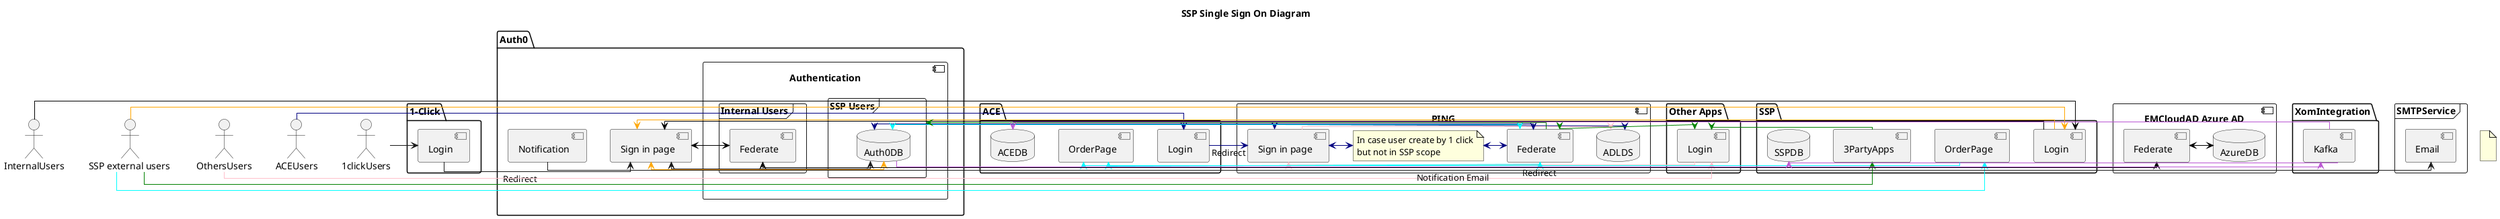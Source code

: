 @startuml
'https://plantuml.com/component-diagram

title SSP Single Sign On Diagram

skinparam linetype ortho


note as a
/'
    *1-CLick will use Auth0 as IDP
    ** <font color=red> 1 click need to provide Role/ permission  / Sold to / business line
    * No duplicate ID between 2 IDP
    * Not required ACE ID synch to SSP
    * SSP user need to exist in AUTH0 by
    ** Migration during go live
    ** New user Create from 1 Click process (API)
    ** Manully create user from new dashboard APP

    Remark
    * As of now 1 Click do not have the process to check duplicate email
    ** Create ID will fail with message that ID exist in other system please contact CS
    ** Required to manually disable id in PING
    ** <font color=red> Or we can auto disable / delete the ID but we should not allow customer to disable user out side their org
    * Required federation from PING to Auth0 , but federation from Auth0 to PING is not required
    * user can't have a mix role (admin + none admin)

    **Internal user **
    * Internal user can't use SSO to order page
    * We can set SSO for internal
    * <font color=red> Intenal user need to send to SSP !!!
    * **Internal user need to ACE via Back office**

    *To send email from AUTH0, 3party SMTPService need to be set up.

    *Ping or Auth0 may need to show the IDP option for user to select

'/


end note


together {
    actor "SSP external users " as SSPUsers
    actor ACEUsers
    actor OthersUsers
    actor 1clickUsers
    actor InternalUsers
}



package "Other Apps"{
    [Login] as OtherAppsLogin
}

package "SSP" {
   [Login] as SSPLogin
   [OrderPage] as SSPOrder
   [3PartyApps] as 3prApps
   database SSPDB
}
package "ACE"{
       [Login] as ACELogin
       [OrderPage] as AceOrder
       database ACEDB
}

package "1-Click" {
       [Login] as 1ClickLogon
}

package XomIntegration{
    [Kafka]
}


package "Auth0" {


    [Sign in page] as SingIn

    component "Authentication" {


      frame "SSP Users" as DBConnection {
        database Auth0DB
      }
      frame "Internal Users" as AzureConnection {
             [Federate] as Auth0AzureFederate
      }

    }

    [Notification]

}

component "EMCloudAD Azure AD" {
  database AzureDB
  [Federate] as AzureFederate
}



component "PING" {
  [Federate] as PingFederate
  [Sign in page] as PingSingIn
  database ADLDS
    note as n2
        In case user create by 1 click
        but not in SSP scope
    end note

}

frame SMTPService {
    [Email]
}


' 1click user log in
1clickUsers -> 1ClickLogon
1ClickLogon -> SingIn : Redirect
SingIn <-> Auth0DB


' ACE user
ACEUsers -> ACELogin #Navy
ACELogin -> PingSingIn #Navy : Redirect
PingSingIn <-> ADLDS #Navy
PingSingIn <-> n2 #Navy
n2 <-> PingFederate #Navy

PingFederate <-> Auth0DB #Navy


'Other Apps



OthersUsers -> OtherAppsLogin #Pink
OtherAppsLogin -> PingSingIn #Pink
PingSingIn -> ADLDS #Pink

' SSP external user
SSPUsers -> SSPLogin #Orange
SSPLogin -> SingIn #Orange
SingIn <-> Auth0DB #Orange

'SSP Extennal go to ACE
SSPUsers -> SSPOrder #Cyan
SSPOrder -> AceOrder #Cyan : Redirect
AceOrder <-> PingFederate #Cyan
PingFederate <-> Auth0DB #Cyan

' SSP external go to 3pr app
SSPUsers -> 3prApps #Green
3prApps -> OtherAppsLogin #Green
OtherAppsLogin <-> PingFederate #Green
PingFederate -> DBConnection #Green

'Intenral use SSP
InternalUsers ->SSPLogin #Black
SSPLogin-> SingIn #Black
SingIn <-> Auth0AzureFederate #Black
AzureFederate <-> Auth0AzureFederate #Black
AzureFederate <-> AzureDB #Black



'User synch
Auth0DB -> [Kafka] #MediumOrchid
[Kafka] -> ACEDB #MediumOrchid
[Kafka] -> SSPDB #MediumOrchid

Notification -> [Email] : Notification Email


@enduml